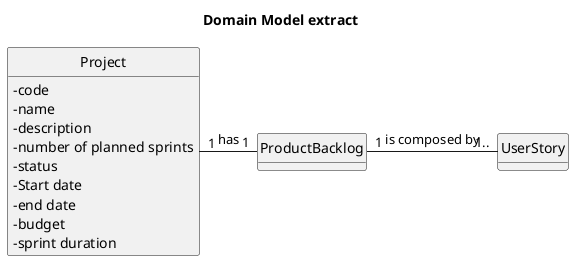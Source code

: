 @startuml
'https://plantuml.com/class-diagram
hide circle
skinparam classAttributeIconSize 0
hide methods

title Domain Model extract

class Project {
    -code
    -name
    -description
    -number of planned sprints
    -status
    -Start date
    -end date
    -budget
    -sprint duration
}

class ProductBacklog {
}

class UserStory {
}
Project "1" -right- "1" ProductBacklog: has
ProductBacklog "1" -right- " 1.." UserStory: is composed by


@enduml